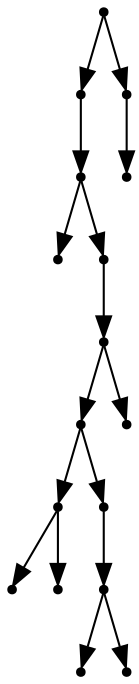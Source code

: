 digraph {
  16 [shape=point];
  13 [shape=point];
  12 [shape=point];
  0 [shape=point];
  11 [shape=point];
  10 [shape=point];
  8 [shape=point];
  3 [shape=point];
  1 [shape=point];
  2 [shape=point];
  7 [shape=point];
  6 [shape=point];
  4 [shape=point];
  5 [shape=point];
  9 [shape=point];
  15 [shape=point];
  14 [shape=point];
16 -> 13;
13 -> 12;
12 -> 0;
12 -> 11;
11 -> 10;
10 -> 8;
8 -> 3;
3 -> 1;
3 -> 2;
8 -> 7;
7 -> 6;
6 -> 4;
6 -> 5;
10 -> 9;
16 -> 15;
15 -> 14;
}
